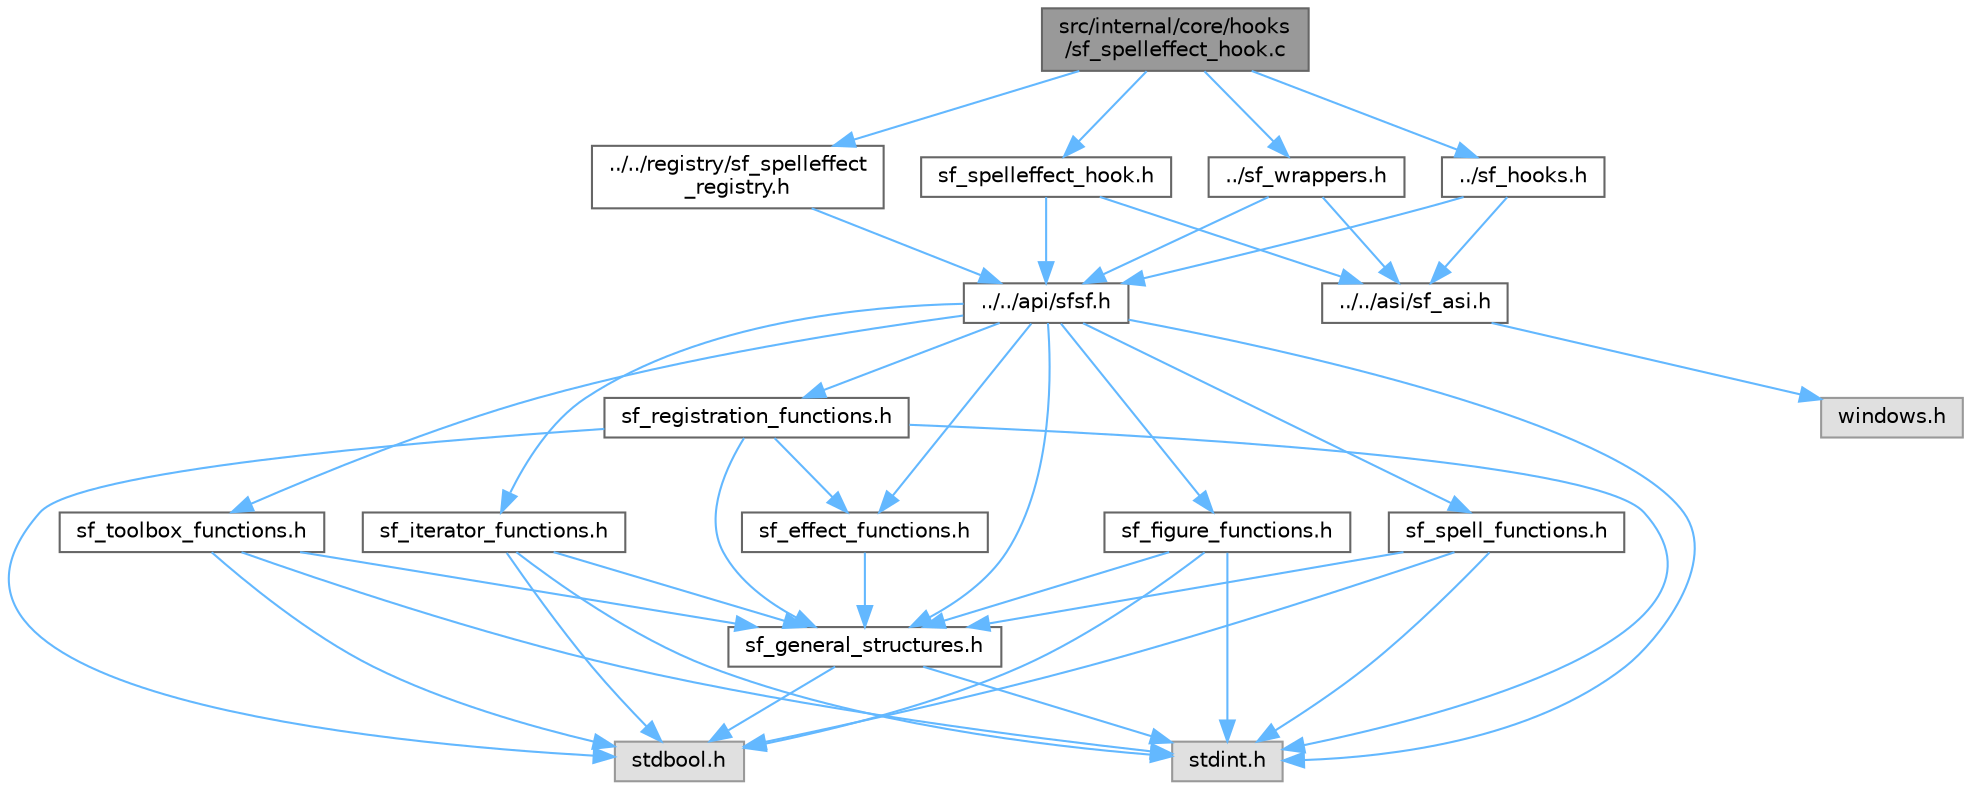 digraph "src/internal/core/hooks/sf_spelleffect_hook.c"
{
 // LATEX_PDF_SIZE
  bgcolor="transparent";
  edge [fontname=Helvetica,fontsize=10,labelfontname=Helvetica,labelfontsize=10];
  node [fontname=Helvetica,fontsize=10,shape=box,height=0.2,width=0.4];
  Node1 [id="Node000001",label="src/internal/core/hooks\l/sf_spelleffect_hook.c",height=0.2,width=0.4,color="gray40", fillcolor="grey60", style="filled", fontcolor="black",tooltip=" "];
  Node1 -> Node2 [id="edge1_Node000001_Node000002",color="steelblue1",style="solid",tooltip=" "];
  Node2 [id="Node000002",label="../sf_wrappers.h",height=0.2,width=0.4,color="grey40", fillcolor="white", style="filled",URL="$sf__wrappers_8h.html",tooltip=" "];
  Node2 -> Node3 [id="edge2_Node000002_Node000003",color="steelblue1",style="solid",tooltip=" "];
  Node3 [id="Node000003",label="../../api/sfsf.h",height=0.2,width=0.4,color="grey40", fillcolor="white", style="filled",URL="$sfsf_8h.html",tooltip=" "];
  Node3 -> Node4 [id="edge3_Node000003_Node000004",color="steelblue1",style="solid",tooltip=" "];
  Node4 [id="Node000004",label="sf_general_structures.h",height=0.2,width=0.4,color="grey40", fillcolor="white", style="filled",URL="$sf__general__structures_8h.html",tooltip=" "];
  Node4 -> Node5 [id="edge4_Node000004_Node000005",color="steelblue1",style="solid",tooltip=" "];
  Node5 [id="Node000005",label="stdint.h",height=0.2,width=0.4,color="grey60", fillcolor="#E0E0E0", style="filled",tooltip=" "];
  Node4 -> Node6 [id="edge5_Node000004_Node000006",color="steelblue1",style="solid",tooltip=" "];
  Node6 [id="Node000006",label="stdbool.h",height=0.2,width=0.4,color="grey60", fillcolor="#E0E0E0", style="filled",tooltip=" "];
  Node3 -> Node7 [id="edge6_Node000003_Node000007",color="steelblue1",style="solid",tooltip=" "];
  Node7 [id="Node000007",label="sf_figure_functions.h",height=0.2,width=0.4,color="grey40", fillcolor="white", style="filled",URL="$sf__figure__functions_8h.html",tooltip=" "];
  Node7 -> Node5 [id="edge7_Node000007_Node000005",color="steelblue1",style="solid",tooltip=" "];
  Node7 -> Node6 [id="edge8_Node000007_Node000006",color="steelblue1",style="solid",tooltip=" "];
  Node7 -> Node4 [id="edge9_Node000007_Node000004",color="steelblue1",style="solid",tooltip=" "];
  Node3 -> Node8 [id="edge10_Node000003_Node000008",color="steelblue1",style="solid",tooltip=" "];
  Node8 [id="Node000008",label="sf_iterator_functions.h",height=0.2,width=0.4,color="grey40", fillcolor="white", style="filled",URL="$sf__iterator__functions_8h.html",tooltip=" "];
  Node8 -> Node5 [id="edge11_Node000008_Node000005",color="steelblue1",style="solid",tooltip=" "];
  Node8 -> Node6 [id="edge12_Node000008_Node000006",color="steelblue1",style="solid",tooltip=" "];
  Node8 -> Node4 [id="edge13_Node000008_Node000004",color="steelblue1",style="solid",tooltip=" "];
  Node3 -> Node9 [id="edge14_Node000003_Node000009",color="steelblue1",style="solid",tooltip=" "];
  Node9 [id="Node000009",label="sf_spell_functions.h",height=0.2,width=0.4,color="grey40", fillcolor="white", style="filled",URL="$sf__spell__functions_8h.html",tooltip=" "];
  Node9 -> Node5 [id="edge15_Node000009_Node000005",color="steelblue1",style="solid",tooltip=" "];
  Node9 -> Node6 [id="edge16_Node000009_Node000006",color="steelblue1",style="solid",tooltip=" "];
  Node9 -> Node4 [id="edge17_Node000009_Node000004",color="steelblue1",style="solid",tooltip=" "];
  Node3 -> Node10 [id="edge18_Node000003_Node000010",color="steelblue1",style="solid",tooltip=" "];
  Node10 [id="Node000010",label="sf_effect_functions.h",height=0.2,width=0.4,color="grey40", fillcolor="white", style="filled",URL="$sf__effect__functions_8h.html",tooltip=" "];
  Node10 -> Node4 [id="edge19_Node000010_Node000004",color="steelblue1",style="solid",tooltip=" "];
  Node3 -> Node11 [id="edge20_Node000003_Node000011",color="steelblue1",style="solid",tooltip=" "];
  Node11 [id="Node000011",label="sf_toolbox_functions.h",height=0.2,width=0.4,color="grey40", fillcolor="white", style="filled",URL="$sf__toolbox__functions_8h.html",tooltip=" "];
  Node11 -> Node5 [id="edge21_Node000011_Node000005",color="steelblue1",style="solid",tooltip=" "];
  Node11 -> Node6 [id="edge22_Node000011_Node000006",color="steelblue1",style="solid",tooltip=" "];
  Node11 -> Node4 [id="edge23_Node000011_Node000004",color="steelblue1",style="solid",tooltip=" "];
  Node3 -> Node12 [id="edge24_Node000003_Node000012",color="steelblue1",style="solid",tooltip=" "];
  Node12 [id="Node000012",label="sf_registration_functions.h",height=0.2,width=0.4,color="grey40", fillcolor="white", style="filled",URL="$sf__registration__functions_8h.html",tooltip=" "];
  Node12 -> Node5 [id="edge25_Node000012_Node000005",color="steelblue1",style="solid",tooltip=" "];
  Node12 -> Node6 [id="edge26_Node000012_Node000006",color="steelblue1",style="solid",tooltip=" "];
  Node12 -> Node4 [id="edge27_Node000012_Node000004",color="steelblue1",style="solid",tooltip=" "];
  Node12 -> Node10 [id="edge28_Node000012_Node000010",color="steelblue1",style="solid",tooltip=" "];
  Node3 -> Node5 [id="edge29_Node000003_Node000005",color="steelblue1",style="solid",tooltip=" "];
  Node2 -> Node13 [id="edge30_Node000002_Node000013",color="steelblue1",style="solid",tooltip=" "];
  Node13 [id="Node000013",label="../../asi/sf_asi.h",height=0.2,width=0.4,color="grey40", fillcolor="white", style="filled",URL="$sf__asi_8h.html",tooltip=" "];
  Node13 -> Node14 [id="edge31_Node000013_Node000014",color="steelblue1",style="solid",tooltip=" "];
  Node14 [id="Node000014",label="windows.h",height=0.2,width=0.4,color="grey60", fillcolor="#E0E0E0", style="filled",tooltip=" "];
  Node1 -> Node15 [id="edge32_Node000001_Node000015",color="steelblue1",style="solid",tooltip=" "];
  Node15 [id="Node000015",label="../sf_hooks.h",height=0.2,width=0.4,color="grey40", fillcolor="white", style="filled",URL="$sf__hooks_8h.html",tooltip=" "];
  Node15 -> Node3 [id="edge33_Node000015_Node000003",color="steelblue1",style="solid",tooltip=" "];
  Node15 -> Node13 [id="edge34_Node000015_Node000013",color="steelblue1",style="solid",tooltip=" "];
  Node1 -> Node16 [id="edge35_Node000001_Node000016",color="steelblue1",style="solid",tooltip=" "];
  Node16 [id="Node000016",label="../../registry/sf_spelleffect\l_registry.h",height=0.2,width=0.4,color="grey40", fillcolor="white", style="filled",URL="$sf__spelleffect__registry_8h.html",tooltip=" "];
  Node16 -> Node3 [id="edge36_Node000016_Node000003",color="steelblue1",style="solid",tooltip=" "];
  Node1 -> Node17 [id="edge37_Node000001_Node000017",color="steelblue1",style="solid",tooltip=" "];
  Node17 [id="Node000017",label="sf_spelleffect_hook.h",height=0.2,width=0.4,color="grey40", fillcolor="white", style="filled",URL="$sf__spelleffect__hook_8h.html",tooltip=" "];
  Node17 -> Node3 [id="edge38_Node000017_Node000003",color="steelblue1",style="solid",tooltip=" "];
  Node17 -> Node13 [id="edge39_Node000017_Node000013",color="steelblue1",style="solid",tooltip=" "];
}
